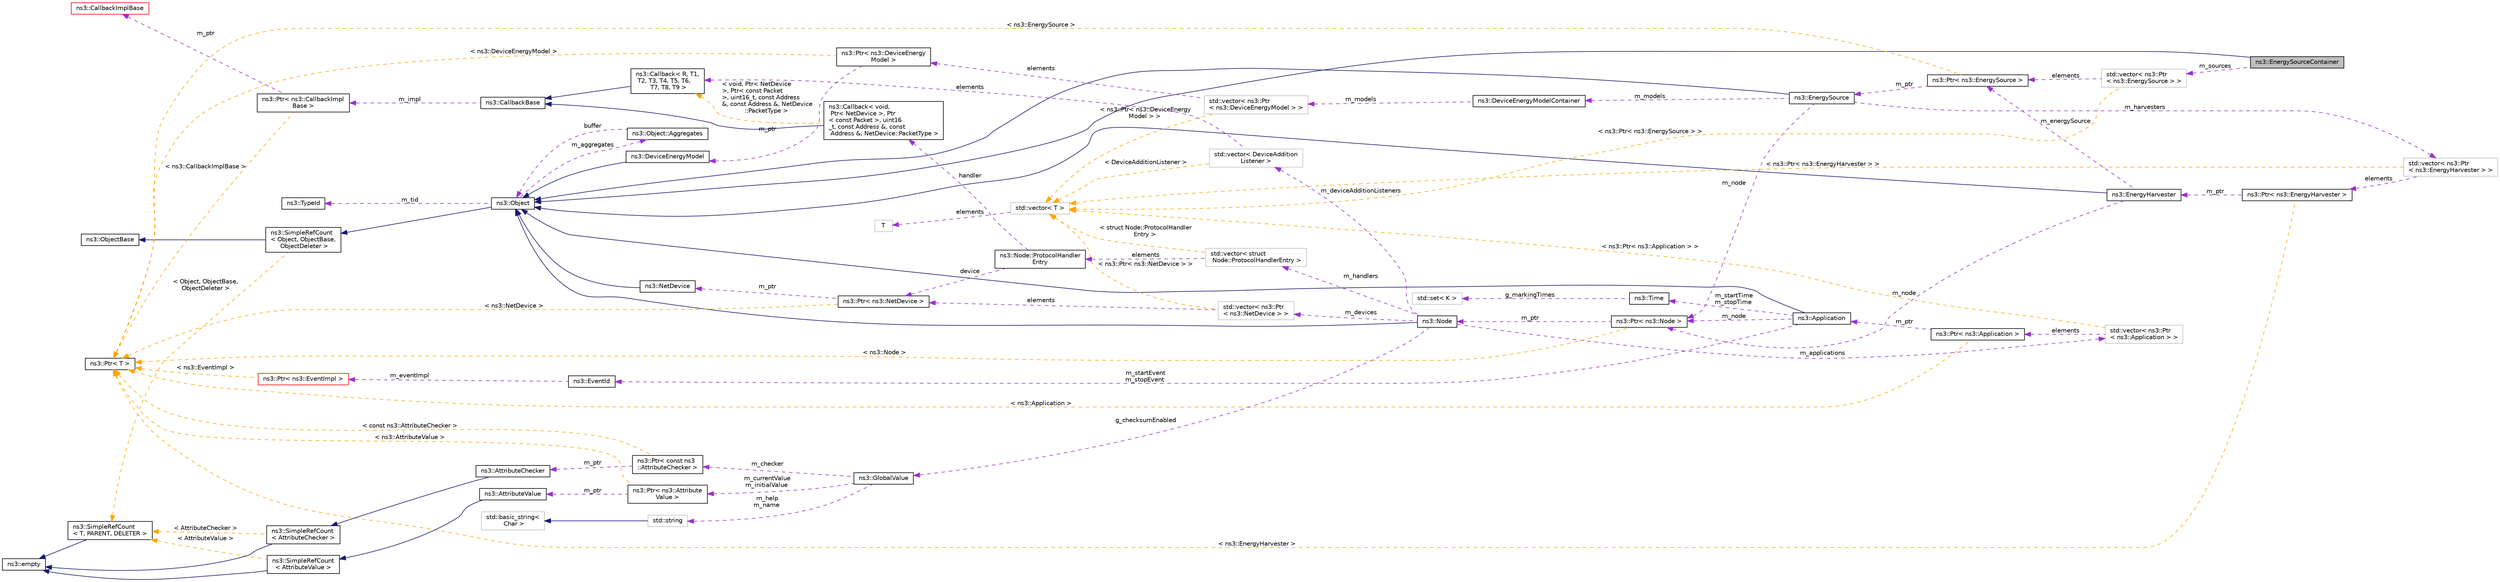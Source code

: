 digraph "ns3::EnergySourceContainer"
{
 // LATEX_PDF_SIZE
  edge [fontname="Helvetica",fontsize="10",labelfontname="Helvetica",labelfontsize="10"];
  node [fontname="Helvetica",fontsize="10",shape=record];
  rankdir="LR";
  Node1 [label="ns3::EnergySourceContainer",height=0.2,width=0.4,color="black", fillcolor="grey75", style="filled", fontcolor="black",tooltip="Holds a vector of ns3::EnergySource pointers."];
  Node2 -> Node1 [dir="back",color="midnightblue",fontsize="10",style="solid",fontname="Helvetica"];
  Node2 [label="ns3::Object",height=0.2,width=0.4,color="black", fillcolor="white", style="filled",URL="$classns3_1_1_object.html",tooltip="A base class which provides memory management and object aggregation."];
  Node3 -> Node2 [dir="back",color="midnightblue",fontsize="10",style="solid",fontname="Helvetica"];
  Node3 [label="ns3::SimpleRefCount\l\< Object, ObjectBase,\l ObjectDeleter \>",height=0.2,width=0.4,color="black", fillcolor="white", style="filled",URL="$classns3_1_1_simple_ref_count.html",tooltip=" "];
  Node4 -> Node3 [dir="back",color="midnightblue",fontsize="10",style="solid",fontname="Helvetica"];
  Node4 [label="ns3::ObjectBase",height=0.2,width=0.4,color="black", fillcolor="white", style="filled",URL="$classns3_1_1_object_base.html",tooltip="Anchor the ns-3 type and attribute system."];
  Node5 -> Node3 [dir="back",color="orange",fontsize="10",style="dashed",label=" \< Object, ObjectBase,\l ObjectDeleter \>" ,fontname="Helvetica"];
  Node5 [label="ns3::SimpleRefCount\l\< T, PARENT, DELETER \>",height=0.2,width=0.4,color="black", fillcolor="white", style="filled",URL="$classns3_1_1_simple_ref_count.html",tooltip="A template-based reference counting class."];
  Node6 -> Node5 [dir="back",color="midnightblue",fontsize="10",style="solid",fontname="Helvetica"];
  Node6 [label="ns3::empty",height=0.2,width=0.4,color="black", fillcolor="white", style="filled",URL="$classns3_1_1empty.html",tooltip="make Callback use a separate empty type"];
  Node7 -> Node2 [dir="back",color="darkorchid3",fontsize="10",style="dashed",label=" m_tid" ,fontname="Helvetica"];
  Node7 [label="ns3::TypeId",height=0.2,width=0.4,color="black", fillcolor="white", style="filled",URL="$classns3_1_1_type_id.html",tooltip="a unique identifier for an interface."];
  Node8 -> Node2 [dir="back",color="darkorchid3",fontsize="10",style="dashed",label=" m_aggregates" ,fontname="Helvetica"];
  Node8 [label="ns3::Object::Aggregates",height=0.2,width=0.4,color="black", fillcolor="white", style="filled",URL="$structns3_1_1_object_1_1_aggregates.html",tooltip="The list of Objects aggregated to this one."];
  Node2 -> Node8 [dir="back",color="darkorchid3",fontsize="10",style="dashed",label=" buffer" ,fontname="Helvetica"];
  Node9 -> Node1 [dir="back",color="darkorchid3",fontsize="10",style="dashed",label=" m_sources" ,fontname="Helvetica"];
  Node9 [label="std::vector\< ns3::Ptr\l\< ns3::EnergySource \> \>",height=0.2,width=0.4,color="grey75", fillcolor="white", style="filled",tooltip=" "];
  Node10 -> Node9 [dir="back",color="darkorchid3",fontsize="10",style="dashed",label=" elements" ,fontname="Helvetica"];
  Node10 [label="ns3::Ptr\< ns3::EnergySource \>",height=0.2,width=0.4,color="black", fillcolor="white", style="filled",URL="$classns3_1_1_ptr.html",tooltip=" "];
  Node11 -> Node10 [dir="back",color="darkorchid3",fontsize="10",style="dashed",label=" m_ptr" ,fontname="Helvetica"];
  Node11 [label="ns3::EnergySource",height=0.2,width=0.4,color="black", fillcolor="white", style="filled",URL="$classns3_1_1_energy_source.html",tooltip="Introspection did not find any typical Config paths."];
  Node2 -> Node11 [dir="back",color="midnightblue",fontsize="10",style="solid",fontname="Helvetica"];
  Node12 -> Node11 [dir="back",color="darkorchid3",fontsize="10",style="dashed",label=" m_node" ,fontname="Helvetica"];
  Node12 [label="ns3::Ptr\< ns3::Node \>",height=0.2,width=0.4,color="black", fillcolor="white", style="filled",URL="$classns3_1_1_ptr.html",tooltip=" "];
  Node13 -> Node12 [dir="back",color="darkorchid3",fontsize="10",style="dashed",label=" m_ptr" ,fontname="Helvetica"];
  Node13 [label="ns3::Node",height=0.2,width=0.4,color="black", fillcolor="white", style="filled",URL="$classns3_1_1_node.html",tooltip="A network Node."];
  Node2 -> Node13 [dir="back",color="midnightblue",fontsize="10",style="solid",fontname="Helvetica"];
  Node14 -> Node13 [dir="back",color="darkorchid3",fontsize="10",style="dashed",label=" m_applications" ,fontname="Helvetica"];
  Node14 [label="std::vector\< ns3::Ptr\l\< ns3::Application \> \>",height=0.2,width=0.4,color="grey75", fillcolor="white", style="filled",tooltip=" "];
  Node15 -> Node14 [dir="back",color="darkorchid3",fontsize="10",style="dashed",label=" elements" ,fontname="Helvetica"];
  Node15 [label="ns3::Ptr\< ns3::Application \>",height=0.2,width=0.4,color="black", fillcolor="white", style="filled",URL="$classns3_1_1_ptr.html",tooltip=" "];
  Node16 -> Node15 [dir="back",color="darkorchid3",fontsize="10",style="dashed",label=" m_ptr" ,fontname="Helvetica"];
  Node16 [label="ns3::Application",height=0.2,width=0.4,color="black", fillcolor="white", style="filled",URL="$classns3_1_1_application.html",tooltip="The base class for all ns3 applications."];
  Node2 -> Node16 [dir="back",color="midnightblue",fontsize="10",style="solid",fontname="Helvetica"];
  Node17 -> Node16 [dir="back",color="darkorchid3",fontsize="10",style="dashed",label=" m_startEvent\nm_stopEvent" ,fontname="Helvetica"];
  Node17 [label="ns3::EventId",height=0.2,width=0.4,color="black", fillcolor="white", style="filled",URL="$classns3_1_1_event_id.html",tooltip="An identifier for simulation events."];
  Node18 -> Node17 [dir="back",color="darkorchid3",fontsize="10",style="dashed",label=" m_eventImpl" ,fontname="Helvetica"];
  Node18 [label="ns3::Ptr\< ns3::EventImpl \>",height=0.2,width=0.4,color="red", fillcolor="white", style="filled",URL="$classns3_1_1_ptr.html",tooltip=" "];
  Node21 -> Node18 [dir="back",color="orange",fontsize="10",style="dashed",label=" \< ns3::EventImpl \>" ,fontname="Helvetica"];
  Node21 [label="ns3::Ptr\< T \>",height=0.2,width=0.4,color="black", fillcolor="white", style="filled",URL="$classns3_1_1_ptr.html",tooltip="Smart pointer class similar to boost::intrusive_ptr."];
  Node12 -> Node16 [dir="back",color="darkorchid3",fontsize="10",style="dashed",label=" m_node" ,fontname="Helvetica"];
  Node22 -> Node16 [dir="back",color="darkorchid3",fontsize="10",style="dashed",label=" m_startTime\nm_stopTime" ,fontname="Helvetica"];
  Node22 [label="ns3::Time",height=0.2,width=0.4,color="black", fillcolor="white", style="filled",URL="$classns3_1_1_time.html",tooltip="Simulation virtual time values and global simulation resolution."];
  Node23 -> Node22 [dir="back",color="darkorchid3",fontsize="10",style="dashed",label=" g_markingTimes" ,fontname="Helvetica"];
  Node23 [label="std::set\< K \>",height=0.2,width=0.4,color="grey75", fillcolor="white", style="filled",tooltip=" "];
  Node21 -> Node15 [dir="back",color="orange",fontsize="10",style="dashed",label=" \< ns3::Application \>" ,fontname="Helvetica"];
  Node25 -> Node14 [dir="back",color="orange",fontsize="10",style="dashed",label=" \< ns3::Ptr\< ns3::Application \> \>" ,fontname="Helvetica"];
  Node25 [label="std::vector\< T \>",height=0.2,width=0.4,color="grey75", fillcolor="white", style="filled",tooltip=" "];
  Node26 -> Node25 [dir="back",color="darkorchid3",fontsize="10",style="dashed",label=" elements" ,fontname="Helvetica"];
  Node26 [label="T",height=0.2,width=0.4,color="grey75", fillcolor="white", style="filled",tooltip=" "];
  Node27 -> Node13 [dir="back",color="darkorchid3",fontsize="10",style="dashed",label=" m_devices" ,fontname="Helvetica"];
  Node27 [label="std::vector\< ns3::Ptr\l\< ns3::NetDevice \> \>",height=0.2,width=0.4,color="grey75", fillcolor="white", style="filled",tooltip=" "];
  Node28 -> Node27 [dir="back",color="darkorchid3",fontsize="10",style="dashed",label=" elements" ,fontname="Helvetica"];
  Node28 [label="ns3::Ptr\< ns3::NetDevice \>",height=0.2,width=0.4,color="black", fillcolor="white", style="filled",URL="$classns3_1_1_ptr.html",tooltip=" "];
  Node29 -> Node28 [dir="back",color="darkorchid3",fontsize="10",style="dashed",label=" m_ptr" ,fontname="Helvetica"];
  Node29 [label="ns3::NetDevice",height=0.2,width=0.4,color="black", fillcolor="white", style="filled",URL="$classns3_1_1_net_device.html",tooltip="Network layer to device interface."];
  Node2 -> Node29 [dir="back",color="midnightblue",fontsize="10",style="solid",fontname="Helvetica"];
  Node21 -> Node28 [dir="back",color="orange",fontsize="10",style="dashed",label=" \< ns3::NetDevice \>" ,fontname="Helvetica"];
  Node25 -> Node27 [dir="back",color="orange",fontsize="10",style="dashed",label=" \< ns3::Ptr\< ns3::NetDevice \> \>" ,fontname="Helvetica"];
  Node30 -> Node13 [dir="back",color="darkorchid3",fontsize="10",style="dashed",label=" g_checksumEnabled" ,fontname="Helvetica"];
  Node30 [label="ns3::GlobalValue",height=0.2,width=0.4,color="black", fillcolor="white", style="filled",URL="$classns3_1_1_global_value.html",tooltip="Hold a so-called 'global value'."];
  Node31 -> Node30 [dir="back",color="darkorchid3",fontsize="10",style="dashed",label=" m_currentValue\nm_initialValue" ,fontname="Helvetica"];
  Node31 [label="ns3::Ptr\< ns3::Attribute\lValue \>",height=0.2,width=0.4,color="black", fillcolor="white", style="filled",URL="$classns3_1_1_ptr.html",tooltip=" "];
  Node32 -> Node31 [dir="back",color="darkorchid3",fontsize="10",style="dashed",label=" m_ptr" ,fontname="Helvetica"];
  Node32 [label="ns3::AttributeValue",height=0.2,width=0.4,color="black", fillcolor="white", style="filled",URL="$classns3_1_1_attribute_value.html",tooltip="Hold a value for an Attribute."];
  Node33 -> Node32 [dir="back",color="midnightblue",fontsize="10",style="solid",fontname="Helvetica"];
  Node33 [label="ns3::SimpleRefCount\l\< AttributeValue \>",height=0.2,width=0.4,color="black", fillcolor="white", style="filled",URL="$classns3_1_1_simple_ref_count.html",tooltip=" "];
  Node6 -> Node33 [dir="back",color="midnightblue",fontsize="10",style="solid",fontname="Helvetica"];
  Node5 -> Node33 [dir="back",color="orange",fontsize="10",style="dashed",label=" \< AttributeValue \>" ,fontname="Helvetica"];
  Node21 -> Node31 [dir="back",color="orange",fontsize="10",style="dashed",label=" \< ns3::AttributeValue \>" ,fontname="Helvetica"];
  Node34 -> Node30 [dir="back",color="darkorchid3",fontsize="10",style="dashed",label=" m_help\nm_name" ,fontname="Helvetica"];
  Node34 [label="std::string",height=0.2,width=0.4,color="grey75", fillcolor="white", style="filled",tooltip=" "];
  Node35 -> Node34 [dir="back",color="midnightblue",fontsize="10",style="solid",fontname="Helvetica"];
  Node35 [label="std::basic_string\<\l Char \>",height=0.2,width=0.4,color="grey75", fillcolor="white", style="filled",tooltip=" "];
  Node36 -> Node30 [dir="back",color="darkorchid3",fontsize="10",style="dashed",label=" m_checker" ,fontname="Helvetica"];
  Node36 [label="ns3::Ptr\< const ns3\l::AttributeChecker \>",height=0.2,width=0.4,color="black", fillcolor="white", style="filled",URL="$classns3_1_1_ptr.html",tooltip=" "];
  Node37 -> Node36 [dir="back",color="darkorchid3",fontsize="10",style="dashed",label=" m_ptr" ,fontname="Helvetica"];
  Node37 [label="ns3::AttributeChecker",height=0.2,width=0.4,color="black", fillcolor="white", style="filled",URL="$classns3_1_1_attribute_checker.html",tooltip="Represent the type of an attribute."];
  Node38 -> Node37 [dir="back",color="midnightblue",fontsize="10",style="solid",fontname="Helvetica"];
  Node38 [label="ns3::SimpleRefCount\l\< AttributeChecker \>",height=0.2,width=0.4,color="black", fillcolor="white", style="filled",URL="$classns3_1_1_simple_ref_count.html",tooltip=" "];
  Node6 -> Node38 [dir="back",color="midnightblue",fontsize="10",style="solid",fontname="Helvetica"];
  Node5 -> Node38 [dir="back",color="orange",fontsize="10",style="dashed",label=" \< AttributeChecker \>" ,fontname="Helvetica"];
  Node21 -> Node36 [dir="back",color="orange",fontsize="10",style="dashed",label=" \< const ns3::AttributeChecker \>" ,fontname="Helvetica"];
  Node39 -> Node13 [dir="back",color="darkorchid3",fontsize="10",style="dashed",label=" m_handlers" ,fontname="Helvetica"];
  Node39 [label="std::vector\< struct\l Node::ProtocolHandlerEntry \>",height=0.2,width=0.4,color="grey75", fillcolor="white", style="filled",tooltip=" "];
  Node40 -> Node39 [dir="back",color="darkorchid3",fontsize="10",style="dashed",label=" elements" ,fontname="Helvetica"];
  Node40 [label="ns3::Node::ProtocolHandler\lEntry",height=0.2,width=0.4,color="black", fillcolor="white", style="filled",URL="$structns3_1_1_node_1_1_protocol_handler_entry.html",tooltip="Protocol handler entry."];
  Node41 -> Node40 [dir="back",color="darkorchid3",fontsize="10",style="dashed",label=" handler" ,fontname="Helvetica"];
  Node41 [label="ns3::Callback\< void,\l Ptr\< NetDevice \>, Ptr\l\< const Packet \>, uint16\l_t, const Address &, const\l Address &, NetDevice::PacketType \>",height=0.2,width=0.4,color="black", fillcolor="white", style="filled",URL="$classns3_1_1_callback.html",tooltip=" "];
  Node42 -> Node41 [dir="back",color="midnightblue",fontsize="10",style="solid",fontname="Helvetica"];
  Node42 [label="ns3::CallbackBase",height=0.2,width=0.4,color="black", fillcolor="white", style="filled",URL="$classns3_1_1_callback_base.html",tooltip="Base class for Callback class."];
  Node43 -> Node42 [dir="back",color="darkorchid3",fontsize="10",style="dashed",label=" m_impl" ,fontname="Helvetica"];
  Node43 [label="ns3::Ptr\< ns3::CallbackImpl\lBase \>",height=0.2,width=0.4,color="black", fillcolor="white", style="filled",URL="$classns3_1_1_ptr.html",tooltip=" "];
  Node44 -> Node43 [dir="back",color="darkorchid3",fontsize="10",style="dashed",label=" m_ptr" ,fontname="Helvetica"];
  Node44 [label="ns3::CallbackImplBase",height=0.2,width=0.4,color="red", fillcolor="white", style="filled",URL="$classns3_1_1_callback_impl_base.html",tooltip="Abstract base class for CallbackImpl Provides reference counting and equality test."];
  Node21 -> Node43 [dir="back",color="orange",fontsize="10",style="dashed",label=" \< ns3::CallbackImplBase \>" ,fontname="Helvetica"];
  Node46 -> Node41 [dir="back",color="orange",fontsize="10",style="dashed",label=" \< void, Ptr\< NetDevice\l \>, Ptr\< const Packet\l \>, uint16_t, const Address\l &, const Address &, NetDevice\l::PacketType \>" ,fontname="Helvetica"];
  Node46 [label="ns3::Callback\< R, T1,\l T2, T3, T4, T5, T6,\l T7, T8, T9 \>",height=0.2,width=0.4,color="black", fillcolor="white", style="filled",URL="$classns3_1_1_callback.html",tooltip="Callback template class."];
  Node42 -> Node46 [dir="back",color="midnightblue",fontsize="10",style="solid",fontname="Helvetica"];
  Node28 -> Node40 [dir="back",color="darkorchid3",fontsize="10",style="dashed",label=" device" ,fontname="Helvetica"];
  Node25 -> Node39 [dir="back",color="orange",fontsize="10",style="dashed",label=" \< struct Node::ProtocolHandler\lEntry \>" ,fontname="Helvetica"];
  Node47 -> Node13 [dir="back",color="darkorchid3",fontsize="10",style="dashed",label=" m_deviceAdditionListeners" ,fontname="Helvetica"];
  Node47 [label="std::vector\< DeviceAddition\lListener \>",height=0.2,width=0.4,color="grey75", fillcolor="white", style="filled",tooltip=" "];
  Node46 -> Node47 [dir="back",color="darkorchid3",fontsize="10",style="dashed",label=" elements" ,fontname="Helvetica"];
  Node25 -> Node47 [dir="back",color="orange",fontsize="10",style="dashed",label=" \< DeviceAdditionListener \>" ,fontname="Helvetica"];
  Node21 -> Node12 [dir="back",color="orange",fontsize="10",style="dashed",label=" \< ns3::Node \>" ,fontname="Helvetica"];
  Node48 -> Node11 [dir="back",color="darkorchid3",fontsize="10",style="dashed",label=" m_harvesters" ,fontname="Helvetica"];
  Node48 [label="std::vector\< ns3::Ptr\l\< ns3::EnergyHarvester \> \>",height=0.2,width=0.4,color="grey75", fillcolor="white", style="filled",tooltip=" "];
  Node49 -> Node48 [dir="back",color="darkorchid3",fontsize="10",style="dashed",label=" elements" ,fontname="Helvetica"];
  Node49 [label="ns3::Ptr\< ns3::EnergyHarvester \>",height=0.2,width=0.4,color="black", fillcolor="white", style="filled",URL="$classns3_1_1_ptr.html",tooltip=" "];
  Node50 -> Node49 [dir="back",color="darkorchid3",fontsize="10",style="dashed",label=" m_ptr" ,fontname="Helvetica"];
  Node50 [label="ns3::EnergyHarvester",height=0.2,width=0.4,color="black", fillcolor="white", style="filled",URL="$classns3_1_1_energy_harvester.html",tooltip="Energy harvester base class."];
  Node2 -> Node50 [dir="back",color="midnightblue",fontsize="10",style="solid",fontname="Helvetica"];
  Node12 -> Node50 [dir="back",color="darkorchid3",fontsize="10",style="dashed",label=" m_node" ,fontname="Helvetica"];
  Node10 -> Node50 [dir="back",color="darkorchid3",fontsize="10",style="dashed",label=" m_energySource" ,fontname="Helvetica"];
  Node21 -> Node49 [dir="back",color="orange",fontsize="10",style="dashed",label=" \< ns3::EnergyHarvester \>" ,fontname="Helvetica"];
  Node25 -> Node48 [dir="back",color="orange",fontsize="10",style="dashed",label=" \< ns3::Ptr\< ns3::EnergyHarvester \> \>" ,fontname="Helvetica"];
  Node51 -> Node11 [dir="back",color="darkorchid3",fontsize="10",style="dashed",label=" m_models" ,fontname="Helvetica"];
  Node51 [label="ns3::DeviceEnergyModelContainer",height=0.2,width=0.4,color="black", fillcolor="white", style="filled",URL="$classns3_1_1_device_energy_model_container.html",tooltip="Holds a vector of ns3::DeviceEnergyModel pointers."];
  Node52 -> Node51 [dir="back",color="darkorchid3",fontsize="10",style="dashed",label=" m_models" ,fontname="Helvetica"];
  Node52 [label="std::vector\< ns3::Ptr\l\< ns3::DeviceEnergyModel \> \>",height=0.2,width=0.4,color="grey75", fillcolor="white", style="filled",tooltip=" "];
  Node53 -> Node52 [dir="back",color="darkorchid3",fontsize="10",style="dashed",label=" elements" ,fontname="Helvetica"];
  Node53 [label="ns3::Ptr\< ns3::DeviceEnergy\lModel \>",height=0.2,width=0.4,color="black", fillcolor="white", style="filled",URL="$classns3_1_1_ptr.html",tooltip=" "];
  Node54 -> Node53 [dir="back",color="darkorchid3",fontsize="10",style="dashed",label=" m_ptr" ,fontname="Helvetica"];
  Node54 [label="ns3::DeviceEnergyModel",height=0.2,width=0.4,color="black", fillcolor="white", style="filled",URL="$classns3_1_1_device_energy_model.html",tooltip="Base class for device energy models."];
  Node2 -> Node54 [dir="back",color="midnightblue",fontsize="10",style="solid",fontname="Helvetica"];
  Node21 -> Node53 [dir="back",color="orange",fontsize="10",style="dashed",label=" \< ns3::DeviceEnergyModel \>" ,fontname="Helvetica"];
  Node25 -> Node52 [dir="back",color="orange",fontsize="10",style="dashed",label=" \< ns3::Ptr\< ns3::DeviceEnergy\lModel \> \>" ,fontname="Helvetica"];
  Node21 -> Node10 [dir="back",color="orange",fontsize="10",style="dashed",label=" \< ns3::EnergySource \>" ,fontname="Helvetica"];
  Node25 -> Node9 [dir="back",color="orange",fontsize="10",style="dashed",label=" \< ns3::Ptr\< ns3::EnergySource \> \>" ,fontname="Helvetica"];
}
